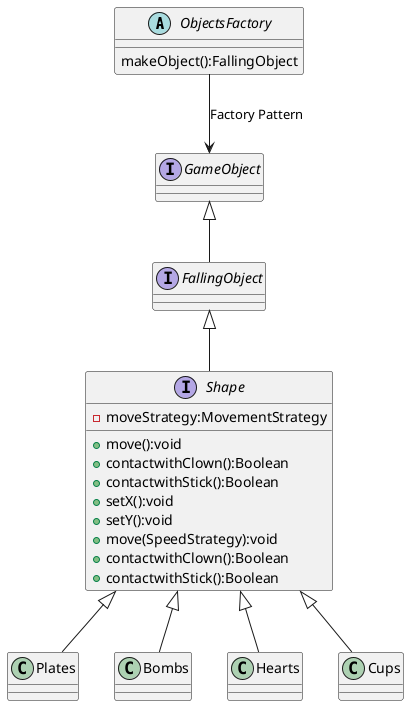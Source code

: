 @startuml Singelton

  abstract class ObjectsFactory{
    makeObject():FallingObject
}
interface Shape implements FallingObject{
    +move():void
    +contactwithClown():Boolean
    +contactwithStick():Boolean

-moveStrategy:MovementStrategy     
+setX():void
    +setY():void
   + move(SpeedStrategy):void
    +contactwithClown():Boolean
    +contactwithStick():Boolean
}

interface GameObject{}




ObjectsFactory --> GameObject:Factory Pattern


class Plates extends Shape{

}

class Bombs extends Shape{

}

class Hearts extends Shape{

}

class Cups extends Shape{

}

interface FallingObject extends GameObject{}




@enduml